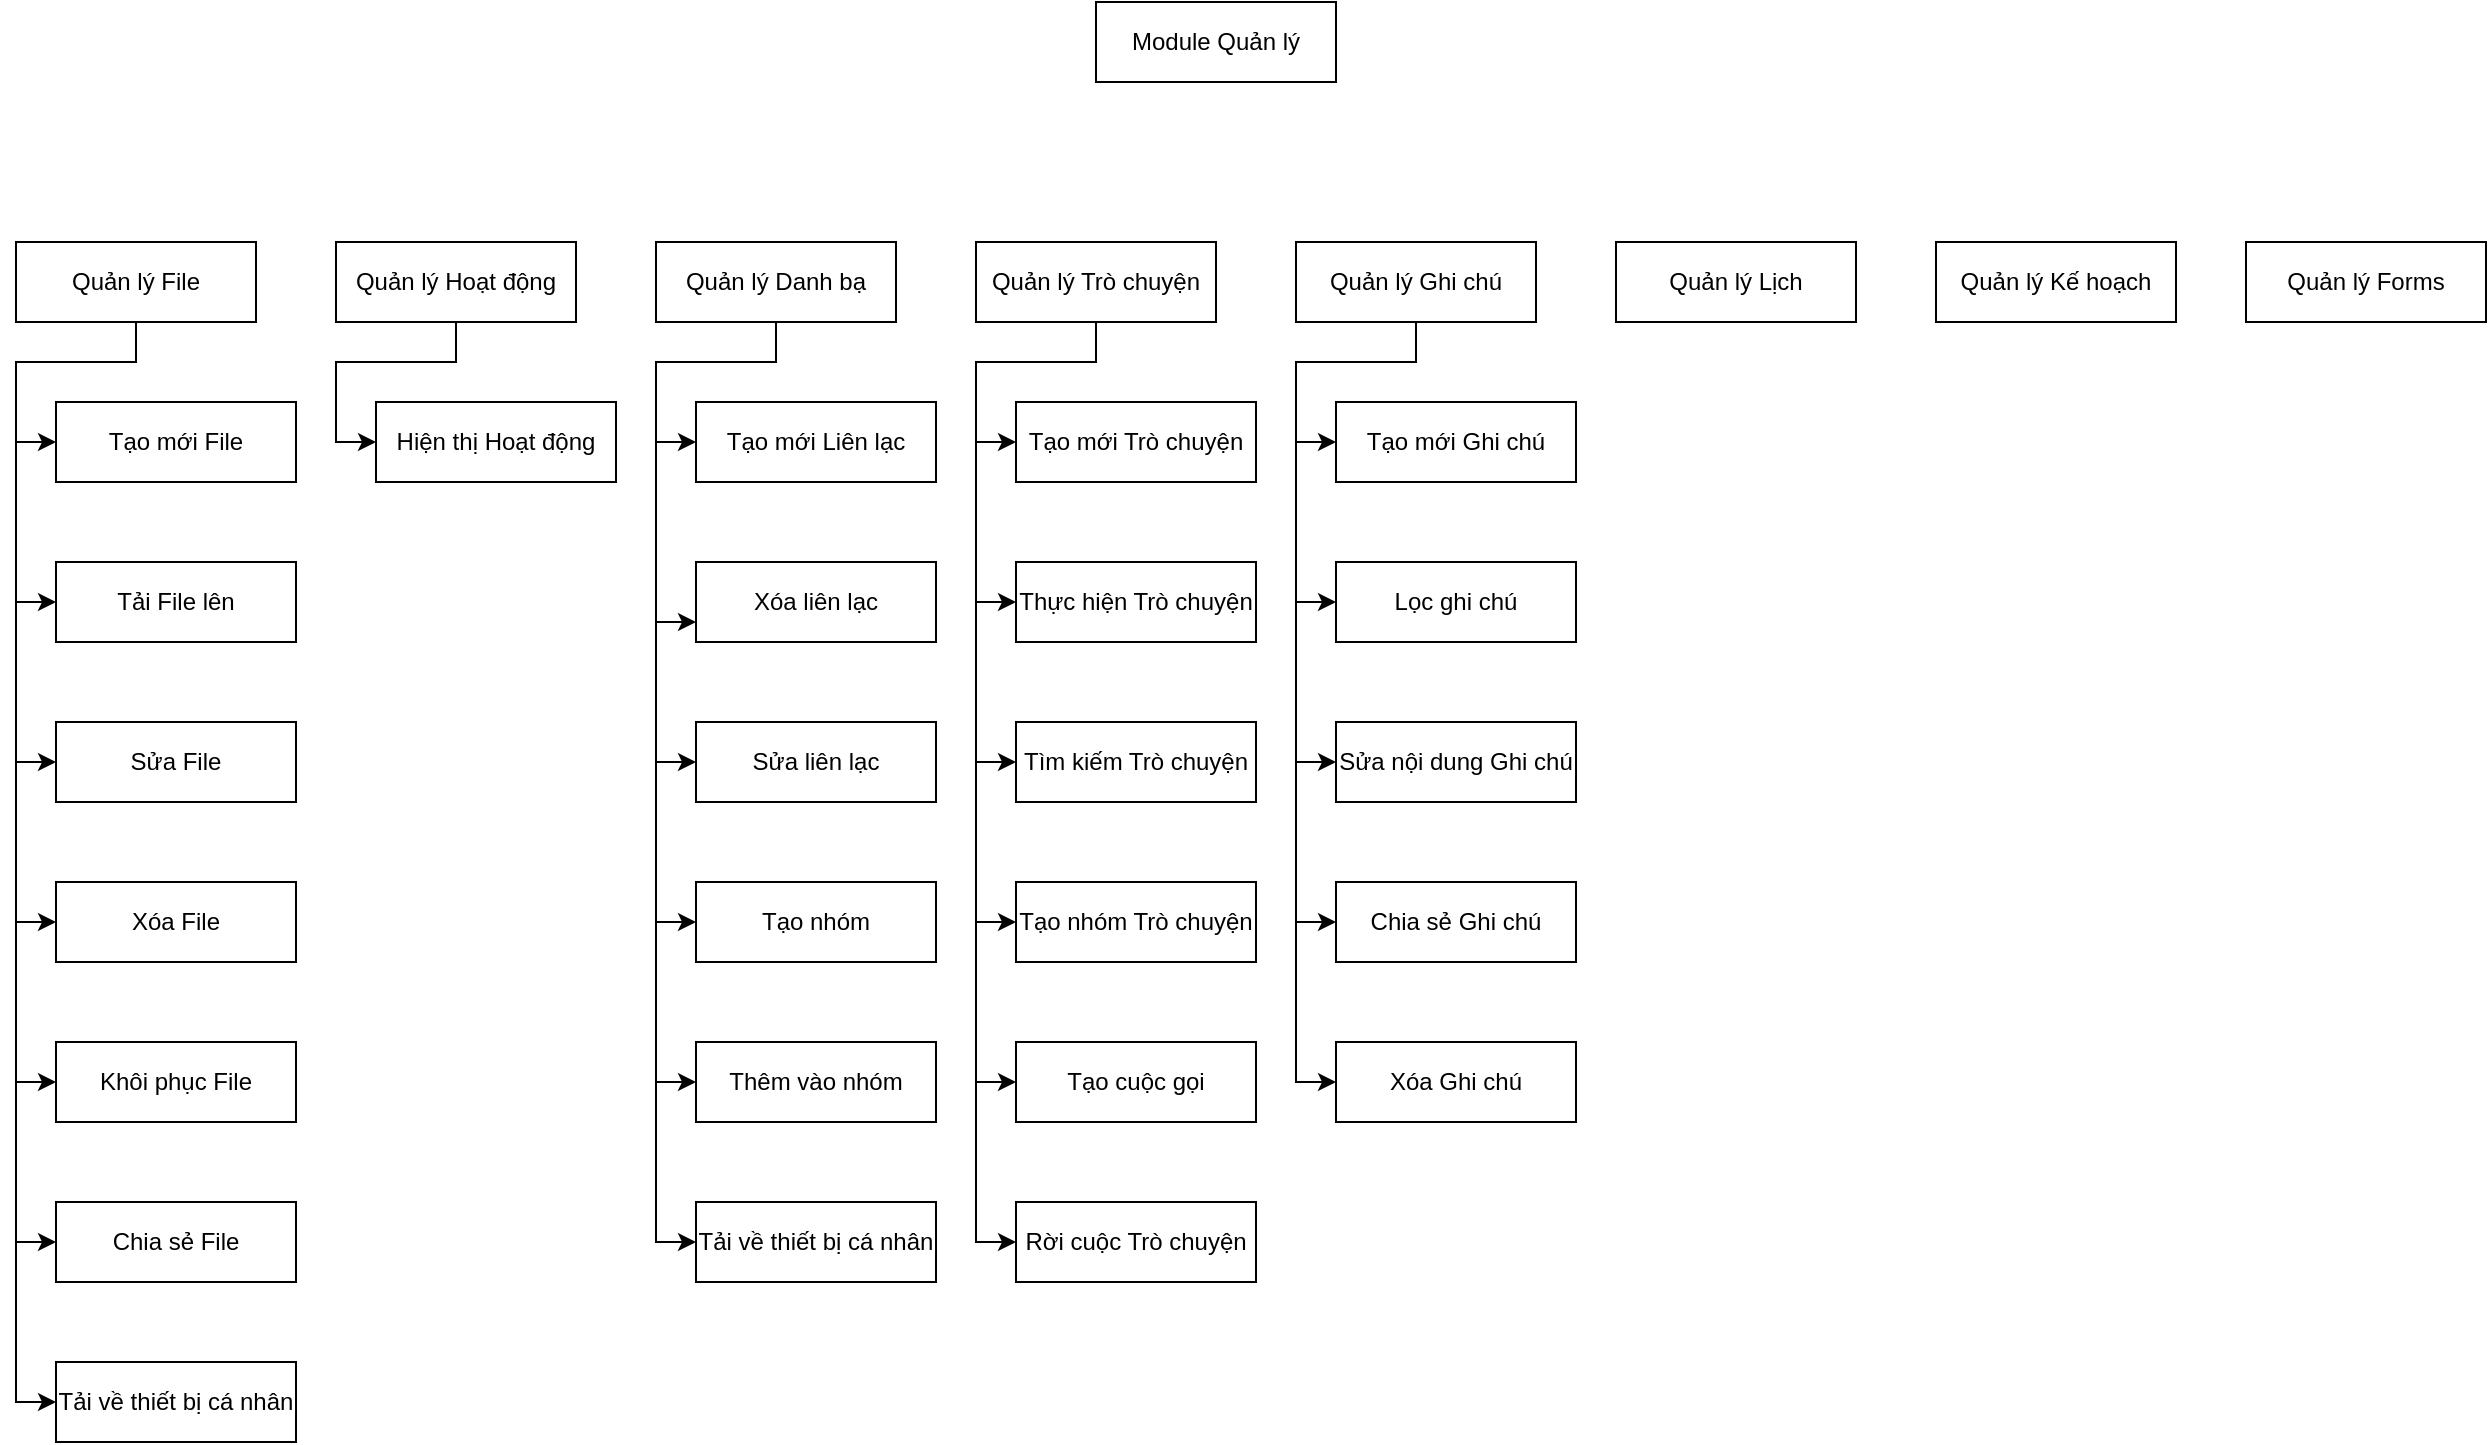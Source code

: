 <mxfile version="15.2.9" type="github">
  <diagram id="B1dUF2bx8qiRJ-lxZA6S" name="Page-1">
    <mxGraphModel dx="1422" dy="798" grid="1" gridSize="10" guides="1" tooltips="1" connect="1" arrows="1" fold="1" page="1" pageScale="1" pageWidth="850" pageHeight="1100" background="none" math="0" shadow="0">
      <root>
        <mxCell id="0" />
        <mxCell id="1" parent="0" />
        <mxCell id="9-4h55KnA5YL3kAn-MQn-1" value="Module Quản lý" style="rounded=0;whiteSpace=wrap;html=1;" vertex="1" parent="1">
          <mxGeometry x="580" y="480" width="120" height="40" as="geometry" />
        </mxCell>
        <mxCell id="9-4h55KnA5YL3kAn-MQn-17" style="edgeStyle=orthogonalEdgeStyle;rounded=0;orthogonalLoop=1;jettySize=auto;html=1;entryX=0;entryY=0.5;entryDx=0;entryDy=0;" edge="1" parent="1" source="9-4h55KnA5YL3kAn-MQn-2" target="9-4h55KnA5YL3kAn-MQn-11">
          <mxGeometry relative="1" as="geometry" />
        </mxCell>
        <mxCell id="9-4h55KnA5YL3kAn-MQn-18" style="edgeStyle=orthogonalEdgeStyle;rounded=0;orthogonalLoop=1;jettySize=auto;html=1;entryX=0;entryY=0.5;entryDx=0;entryDy=0;" edge="1" parent="1" target="9-4h55KnA5YL3kAn-MQn-12">
          <mxGeometry relative="1" as="geometry">
            <mxPoint x="100" y="660" as="sourcePoint" />
            <Array as="points">
              <mxPoint x="40" y="780" />
            </Array>
          </mxGeometry>
        </mxCell>
        <mxCell id="9-4h55KnA5YL3kAn-MQn-19" style="edgeStyle=orthogonalEdgeStyle;rounded=0;orthogonalLoop=1;jettySize=auto;html=1;entryX=0;entryY=0.5;entryDx=0;entryDy=0;" edge="1" parent="1" target="9-4h55KnA5YL3kAn-MQn-13">
          <mxGeometry relative="1" as="geometry">
            <mxPoint x="100" y="660" as="sourcePoint" />
            <Array as="points">
              <mxPoint x="40" y="860" />
            </Array>
          </mxGeometry>
        </mxCell>
        <mxCell id="9-4h55KnA5YL3kAn-MQn-20" style="edgeStyle=orthogonalEdgeStyle;rounded=0;orthogonalLoop=1;jettySize=auto;html=1;entryX=0;entryY=0.5;entryDx=0;entryDy=0;" edge="1" parent="1" target="9-4h55KnA5YL3kAn-MQn-14">
          <mxGeometry relative="1" as="geometry">
            <mxPoint x="100" y="660" as="sourcePoint" />
            <Array as="points">
              <mxPoint x="40" y="940" />
            </Array>
          </mxGeometry>
        </mxCell>
        <mxCell id="9-4h55KnA5YL3kAn-MQn-21" style="edgeStyle=orthogonalEdgeStyle;rounded=0;orthogonalLoop=1;jettySize=auto;html=1;entryX=0;entryY=0.5;entryDx=0;entryDy=0;" edge="1" parent="1" target="9-4h55KnA5YL3kAn-MQn-16">
          <mxGeometry relative="1" as="geometry">
            <mxPoint x="100" y="660" as="sourcePoint" />
            <Array as="points">
              <mxPoint x="40" y="1020" />
            </Array>
          </mxGeometry>
        </mxCell>
        <mxCell id="9-4h55KnA5YL3kAn-MQn-22" style="edgeStyle=orthogonalEdgeStyle;rounded=0;orthogonalLoop=1;jettySize=auto;html=1;entryX=0;entryY=0.5;entryDx=0;entryDy=0;" edge="1" parent="1" target="9-4h55KnA5YL3kAn-MQn-15">
          <mxGeometry relative="1" as="geometry">
            <mxPoint x="100" y="660" as="sourcePoint" />
            <Array as="points">
              <mxPoint x="40" y="1100" />
            </Array>
          </mxGeometry>
        </mxCell>
        <mxCell id="9-4h55KnA5YL3kAn-MQn-70" style="edgeStyle=orthogonalEdgeStyle;rounded=0;orthogonalLoop=1;jettySize=auto;html=1;entryX=0;entryY=0.5;entryDx=0;entryDy=0;" edge="1" parent="1" target="9-4h55KnA5YL3kAn-MQn-69">
          <mxGeometry relative="1" as="geometry">
            <mxPoint x="100" y="660" as="sourcePoint" />
            <Array as="points">
              <mxPoint x="40" y="1180" />
            </Array>
          </mxGeometry>
        </mxCell>
        <mxCell id="9-4h55KnA5YL3kAn-MQn-2" value="Quản lý File" style="rounded=0;whiteSpace=wrap;html=1;" vertex="1" parent="1">
          <mxGeometry x="40" y="600" width="120" height="40" as="geometry" />
        </mxCell>
        <mxCell id="9-4h55KnA5YL3kAn-MQn-30" style="edgeStyle=orthogonalEdgeStyle;rounded=0;orthogonalLoop=1;jettySize=auto;html=1;entryX=0;entryY=0.5;entryDx=0;entryDy=0;" edge="1" parent="1" source="9-4h55KnA5YL3kAn-MQn-3" target="9-4h55KnA5YL3kAn-MQn-24">
          <mxGeometry relative="1" as="geometry" />
        </mxCell>
        <mxCell id="9-4h55KnA5YL3kAn-MQn-3" value="Quản lý Hoạt động" style="rounded=0;whiteSpace=wrap;html=1;" vertex="1" parent="1">
          <mxGeometry x="200" y="600" width="120" height="40" as="geometry" />
        </mxCell>
        <mxCell id="9-4h55KnA5YL3kAn-MQn-83" style="edgeStyle=orthogonalEdgeStyle;rounded=0;orthogonalLoop=1;jettySize=auto;html=1;entryX=0;entryY=0.5;entryDx=0;entryDy=0;" edge="1" parent="1" source="9-4h55KnA5YL3kAn-MQn-4" target="9-4h55KnA5YL3kAn-MQn-76">
          <mxGeometry relative="1" as="geometry" />
        </mxCell>
        <mxCell id="9-4h55KnA5YL3kAn-MQn-84" style="edgeStyle=orthogonalEdgeStyle;rounded=0;orthogonalLoop=1;jettySize=auto;html=1;entryX=0;entryY=0.5;entryDx=0;entryDy=0;" edge="1" parent="1" target="9-4h55KnA5YL3kAn-MQn-77">
          <mxGeometry relative="1" as="geometry">
            <mxPoint x="580" y="660" as="sourcePoint" />
            <Array as="points">
              <mxPoint x="520" y="780" />
            </Array>
          </mxGeometry>
        </mxCell>
        <mxCell id="9-4h55KnA5YL3kAn-MQn-85" style="edgeStyle=orthogonalEdgeStyle;rounded=0;orthogonalLoop=1;jettySize=auto;html=1;entryX=0;entryY=0.5;entryDx=0;entryDy=0;" edge="1" parent="1" target="9-4h55KnA5YL3kAn-MQn-78">
          <mxGeometry relative="1" as="geometry">
            <mxPoint x="580" y="660" as="sourcePoint" />
            <Array as="points">
              <mxPoint x="520" y="860" />
            </Array>
          </mxGeometry>
        </mxCell>
        <mxCell id="9-4h55KnA5YL3kAn-MQn-86" style="edgeStyle=orthogonalEdgeStyle;rounded=0;orthogonalLoop=1;jettySize=auto;html=1;entryX=0;entryY=0.5;entryDx=0;entryDy=0;" edge="1" parent="1" target="9-4h55KnA5YL3kAn-MQn-79">
          <mxGeometry relative="1" as="geometry">
            <mxPoint x="580" y="660" as="sourcePoint" />
            <Array as="points">
              <mxPoint x="520" y="940" />
            </Array>
          </mxGeometry>
        </mxCell>
        <mxCell id="9-4h55KnA5YL3kAn-MQn-87" style="edgeStyle=orthogonalEdgeStyle;rounded=0;orthogonalLoop=1;jettySize=auto;html=1;entryX=0;entryY=0.5;entryDx=0;entryDy=0;" edge="1" parent="1" target="9-4h55KnA5YL3kAn-MQn-80">
          <mxGeometry relative="1" as="geometry">
            <mxPoint x="580" y="660" as="sourcePoint" />
            <Array as="points">
              <mxPoint x="520" y="1020" />
            </Array>
          </mxGeometry>
        </mxCell>
        <mxCell id="9-4h55KnA5YL3kAn-MQn-88" style="edgeStyle=orthogonalEdgeStyle;rounded=0;orthogonalLoop=1;jettySize=auto;html=1;entryX=0;entryY=0.5;entryDx=0;entryDy=0;" edge="1" parent="1" target="9-4h55KnA5YL3kAn-MQn-81">
          <mxGeometry relative="1" as="geometry">
            <mxPoint x="580" y="660" as="sourcePoint" />
            <Array as="points">
              <mxPoint x="520" y="1100" />
            </Array>
          </mxGeometry>
        </mxCell>
        <mxCell id="9-4h55KnA5YL3kAn-MQn-4" value="Quản lý Trò chuyện" style="rounded=0;whiteSpace=wrap;html=1;" vertex="1" parent="1">
          <mxGeometry x="520" y="600" width="120" height="40" as="geometry" />
        </mxCell>
        <mxCell id="9-4h55KnA5YL3kAn-MQn-71" style="edgeStyle=orthogonalEdgeStyle;rounded=0;orthogonalLoop=1;jettySize=auto;html=1;entryX=0;entryY=0.5;entryDx=0;entryDy=0;" edge="1" parent="1" source="9-4h55KnA5YL3kAn-MQn-5" target="9-4h55KnA5YL3kAn-MQn-63">
          <mxGeometry relative="1" as="geometry" />
        </mxCell>
        <mxCell id="9-4h55KnA5YL3kAn-MQn-72" style="edgeStyle=orthogonalEdgeStyle;rounded=0;orthogonalLoop=1;jettySize=auto;html=1;entryX=0;entryY=0.75;entryDx=0;entryDy=0;" edge="1" parent="1" target="9-4h55KnA5YL3kAn-MQn-64">
          <mxGeometry relative="1" as="geometry">
            <mxPoint x="410" y="660" as="sourcePoint" />
            <Array as="points">
              <mxPoint x="360" y="790" />
            </Array>
          </mxGeometry>
        </mxCell>
        <mxCell id="9-4h55KnA5YL3kAn-MQn-73" style="edgeStyle=orthogonalEdgeStyle;rounded=0;orthogonalLoop=1;jettySize=auto;html=1;entryX=0;entryY=0.5;entryDx=0;entryDy=0;" edge="1" parent="1" target="9-4h55KnA5YL3kAn-MQn-65">
          <mxGeometry relative="1" as="geometry">
            <mxPoint x="420" y="660" as="sourcePoint" />
            <Array as="points">
              <mxPoint x="360" y="860" />
            </Array>
          </mxGeometry>
        </mxCell>
        <mxCell id="9-4h55KnA5YL3kAn-MQn-74" style="edgeStyle=orthogonalEdgeStyle;rounded=0;orthogonalLoop=1;jettySize=auto;html=1;entryX=0;entryY=0.5;entryDx=0;entryDy=0;" edge="1" parent="1" target="9-4h55KnA5YL3kAn-MQn-66">
          <mxGeometry relative="1" as="geometry">
            <mxPoint x="420" y="660" as="sourcePoint" />
            <Array as="points">
              <mxPoint x="360" y="940" />
            </Array>
          </mxGeometry>
        </mxCell>
        <mxCell id="9-4h55KnA5YL3kAn-MQn-75" style="edgeStyle=orthogonalEdgeStyle;rounded=0;orthogonalLoop=1;jettySize=auto;html=1;entryX=0;entryY=0.5;entryDx=0;entryDy=0;" edge="1" parent="1" target="9-4h55KnA5YL3kAn-MQn-68">
          <mxGeometry relative="1" as="geometry">
            <mxPoint x="410" y="660" as="sourcePoint" />
            <Array as="points">
              <mxPoint x="360" y="1020" />
            </Array>
          </mxGeometry>
        </mxCell>
        <mxCell id="9-4h55KnA5YL3kAn-MQn-5" value="Quản lý Danh bạ" style="rounded=0;whiteSpace=wrap;html=1;" vertex="1" parent="1">
          <mxGeometry x="360" y="600" width="120" height="40" as="geometry" />
        </mxCell>
        <mxCell id="9-4h55KnA5YL3kAn-MQn-6" value="Quản lý Lịch" style="rounded=0;whiteSpace=wrap;html=1;" vertex="1" parent="1">
          <mxGeometry x="840" y="600" width="120" height="40" as="geometry" />
        </mxCell>
        <mxCell id="9-4h55KnA5YL3kAn-MQn-103" style="edgeStyle=orthogonalEdgeStyle;rounded=0;orthogonalLoop=1;jettySize=auto;html=1;entryX=0;entryY=0.5;entryDx=0;entryDy=0;" edge="1" parent="1" source="9-4h55KnA5YL3kAn-MQn-7" target="9-4h55KnA5YL3kAn-MQn-94">
          <mxGeometry relative="1" as="geometry" />
        </mxCell>
        <mxCell id="9-4h55KnA5YL3kAn-MQn-105" style="edgeStyle=orthogonalEdgeStyle;rounded=0;orthogonalLoop=1;jettySize=auto;html=1;entryX=0;entryY=0.5;entryDx=0;entryDy=0;" edge="1" parent="1" target="9-4h55KnA5YL3kAn-MQn-97">
          <mxGeometry relative="1" as="geometry">
            <mxPoint x="740" y="660" as="sourcePoint" />
            <Array as="points">
              <mxPoint x="680" y="780" />
            </Array>
          </mxGeometry>
        </mxCell>
        <mxCell id="9-4h55KnA5YL3kAn-MQn-106" style="edgeStyle=orthogonalEdgeStyle;rounded=0;orthogonalLoop=1;jettySize=auto;html=1;entryX=0;entryY=0.5;entryDx=0;entryDy=0;" edge="1" parent="1" target="9-4h55KnA5YL3kAn-MQn-96">
          <mxGeometry relative="1" as="geometry">
            <mxPoint x="730" y="660" as="sourcePoint" />
            <Array as="points">
              <mxPoint x="680" y="860" />
            </Array>
          </mxGeometry>
        </mxCell>
        <mxCell id="9-4h55KnA5YL3kAn-MQn-107" style="edgeStyle=orthogonalEdgeStyle;rounded=0;orthogonalLoop=1;jettySize=auto;html=1;entryX=0;entryY=0.5;entryDx=0;entryDy=0;" edge="1" parent="1" target="9-4h55KnA5YL3kAn-MQn-99">
          <mxGeometry relative="1" as="geometry">
            <mxPoint x="740" y="660" as="sourcePoint" />
            <Array as="points">
              <mxPoint x="680" y="940" />
            </Array>
          </mxGeometry>
        </mxCell>
        <mxCell id="9-4h55KnA5YL3kAn-MQn-108" style="edgeStyle=orthogonalEdgeStyle;rounded=0;orthogonalLoop=1;jettySize=auto;html=1;entryX=0;entryY=0.5;entryDx=0;entryDy=0;" edge="1" parent="1" target="9-4h55KnA5YL3kAn-MQn-98">
          <mxGeometry relative="1" as="geometry">
            <mxPoint x="740" y="660" as="sourcePoint" />
            <Array as="points">
              <mxPoint x="680" y="1020" />
            </Array>
          </mxGeometry>
        </mxCell>
        <mxCell id="9-4h55KnA5YL3kAn-MQn-7" value="Quản lý Ghi chú" style="rounded=0;whiteSpace=wrap;html=1;" vertex="1" parent="1">
          <mxGeometry x="680" y="600" width="120" height="40" as="geometry" />
        </mxCell>
        <mxCell id="9-4h55KnA5YL3kAn-MQn-8" value="Quản lý Kế hoạch" style="rounded=0;whiteSpace=wrap;html=1;" vertex="1" parent="1">
          <mxGeometry x="1000" y="600" width="120" height="40" as="geometry" />
        </mxCell>
        <mxCell id="9-4h55KnA5YL3kAn-MQn-9" value="Quản lý Forms" style="rounded=0;whiteSpace=wrap;html=1;" vertex="1" parent="1">
          <mxGeometry x="1155" y="600" width="120" height="40" as="geometry" />
        </mxCell>
        <mxCell id="9-4h55KnA5YL3kAn-MQn-11" value="Tạo mới File" style="rounded=0;whiteSpace=wrap;html=1;" vertex="1" parent="1">
          <mxGeometry x="60" y="680" width="120" height="40" as="geometry" />
        </mxCell>
        <mxCell id="9-4h55KnA5YL3kAn-MQn-12" value="Tải File lên" style="rounded=0;whiteSpace=wrap;html=1;" vertex="1" parent="1">
          <mxGeometry x="60" y="760" width="120" height="40" as="geometry" />
        </mxCell>
        <mxCell id="9-4h55KnA5YL3kAn-MQn-13" value="Sửa File" style="rounded=0;whiteSpace=wrap;html=1;" vertex="1" parent="1">
          <mxGeometry x="60" y="840" width="120" height="40" as="geometry" />
        </mxCell>
        <mxCell id="9-4h55KnA5YL3kAn-MQn-14" value="Xóa File" style="rounded=0;whiteSpace=wrap;html=1;" vertex="1" parent="1">
          <mxGeometry x="60" y="920" width="120" height="40" as="geometry" />
        </mxCell>
        <mxCell id="9-4h55KnA5YL3kAn-MQn-15" value="Chia sẻ File" style="rounded=0;whiteSpace=wrap;html=1;" vertex="1" parent="1">
          <mxGeometry x="60" y="1080" width="120" height="40" as="geometry" />
        </mxCell>
        <mxCell id="9-4h55KnA5YL3kAn-MQn-16" value="Khôi phục File" style="rounded=0;whiteSpace=wrap;html=1;" vertex="1" parent="1">
          <mxGeometry x="60" y="1000" width="120" height="40" as="geometry" />
        </mxCell>
        <mxCell id="9-4h55KnA5YL3kAn-MQn-24" value="Hiện thị Hoạt động" style="rounded=0;whiteSpace=wrap;html=1;" vertex="1" parent="1">
          <mxGeometry x="220" y="680" width="120" height="40" as="geometry" />
        </mxCell>
        <mxCell id="9-4h55KnA5YL3kAn-MQn-62" style="edgeStyle=orthogonalEdgeStyle;rounded=0;orthogonalLoop=1;jettySize=auto;html=1;entryX=0;entryY=0.5;entryDx=0;entryDy=0;" edge="1" parent="1" target="9-4h55KnA5YL3kAn-MQn-67">
          <mxGeometry relative="1" as="geometry">
            <mxPoint x="420" y="660" as="sourcePoint" />
            <Array as="points">
              <mxPoint x="360" y="1100" />
            </Array>
          </mxGeometry>
        </mxCell>
        <mxCell id="9-4h55KnA5YL3kAn-MQn-63" value="Tạo mới Liên lạc" style="rounded=0;whiteSpace=wrap;html=1;" vertex="1" parent="1">
          <mxGeometry x="380" y="680" width="120" height="40" as="geometry" />
        </mxCell>
        <mxCell id="9-4h55KnA5YL3kAn-MQn-64" value="Xóa liên lạc" style="rounded=0;whiteSpace=wrap;html=1;" vertex="1" parent="1">
          <mxGeometry x="380" y="760" width="120" height="40" as="geometry" />
        </mxCell>
        <mxCell id="9-4h55KnA5YL3kAn-MQn-65" value="Sửa liên lạc" style="rounded=0;whiteSpace=wrap;html=1;" vertex="1" parent="1">
          <mxGeometry x="380" y="840" width="120" height="40" as="geometry" />
        </mxCell>
        <mxCell id="9-4h55KnA5YL3kAn-MQn-66" value="Tạo nhóm" style="rounded=0;whiteSpace=wrap;html=1;" vertex="1" parent="1">
          <mxGeometry x="380" y="920" width="120" height="40" as="geometry" />
        </mxCell>
        <mxCell id="9-4h55KnA5YL3kAn-MQn-67" value="Tải về thiết bị cá nhân" style="rounded=0;whiteSpace=wrap;html=1;" vertex="1" parent="1">
          <mxGeometry x="380" y="1080" width="120" height="40" as="geometry" />
        </mxCell>
        <mxCell id="9-4h55KnA5YL3kAn-MQn-68" value="Thêm vào nhóm" style="rounded=0;whiteSpace=wrap;html=1;" vertex="1" parent="1">
          <mxGeometry x="380" y="1000" width="120" height="40" as="geometry" />
        </mxCell>
        <mxCell id="9-4h55KnA5YL3kAn-MQn-69" value="Tải về thiết bị cá nhân" style="rounded=0;whiteSpace=wrap;html=1;" vertex="1" parent="1">
          <mxGeometry x="60" y="1160" width="120" height="40" as="geometry" />
        </mxCell>
        <mxCell id="9-4h55KnA5YL3kAn-MQn-76" value="Tạo mới Trò chuyện" style="rounded=0;whiteSpace=wrap;html=1;" vertex="1" parent="1">
          <mxGeometry x="540" y="680" width="120" height="40" as="geometry" />
        </mxCell>
        <mxCell id="9-4h55KnA5YL3kAn-MQn-77" value="Thực hiện Trò chuyện" style="rounded=0;whiteSpace=wrap;html=1;" vertex="1" parent="1">
          <mxGeometry x="540" y="760" width="120" height="40" as="geometry" />
        </mxCell>
        <mxCell id="9-4h55KnA5YL3kAn-MQn-78" value="Tìm kiếm Trò chuyện" style="rounded=0;whiteSpace=wrap;html=1;" vertex="1" parent="1">
          <mxGeometry x="540" y="840" width="120" height="40" as="geometry" />
        </mxCell>
        <mxCell id="9-4h55KnA5YL3kAn-MQn-79" value="Tạo nhóm Trò chuyện" style="rounded=0;whiteSpace=wrap;html=1;" vertex="1" parent="1">
          <mxGeometry x="540" y="920" width="120" height="40" as="geometry" />
        </mxCell>
        <mxCell id="9-4h55KnA5YL3kAn-MQn-80" value="Tạo cuộc gọi" style="rounded=0;whiteSpace=wrap;html=1;" vertex="1" parent="1">
          <mxGeometry x="540" y="1000" width="120" height="40" as="geometry" />
        </mxCell>
        <mxCell id="9-4h55KnA5YL3kAn-MQn-81" value="Rời cuộc Trò chuyện" style="rounded=0;whiteSpace=wrap;html=1;" vertex="1" parent="1">
          <mxGeometry x="540" y="1080" width="120" height="40" as="geometry" />
        </mxCell>
        <mxCell id="9-4h55KnA5YL3kAn-MQn-89" value="Tạo mới File" style="rounded=0;whiteSpace=wrap;html=1;" vertex="1" parent="1">
          <mxGeometry x="60" y="680" width="120" height="40" as="geometry" />
        </mxCell>
        <mxCell id="9-4h55KnA5YL3kAn-MQn-90" value="Tải File lên" style="rounded=0;whiteSpace=wrap;html=1;" vertex="1" parent="1">
          <mxGeometry x="60" y="760" width="120" height="40" as="geometry" />
        </mxCell>
        <mxCell id="9-4h55KnA5YL3kAn-MQn-91" value="Sửa File" style="rounded=0;whiteSpace=wrap;html=1;" vertex="1" parent="1">
          <mxGeometry x="60" y="840" width="120" height="40" as="geometry" />
        </mxCell>
        <mxCell id="9-4h55KnA5YL3kAn-MQn-92" value="Xóa File" style="rounded=0;whiteSpace=wrap;html=1;" vertex="1" parent="1">
          <mxGeometry x="60" y="920" width="120" height="40" as="geometry" />
        </mxCell>
        <mxCell id="9-4h55KnA5YL3kAn-MQn-93" value="Khôi phục File" style="rounded=0;whiteSpace=wrap;html=1;" vertex="1" parent="1">
          <mxGeometry x="60" y="1000" width="120" height="40" as="geometry" />
        </mxCell>
        <mxCell id="9-4h55KnA5YL3kAn-MQn-94" value="Tạo mới Ghi chú" style="rounded=0;whiteSpace=wrap;html=1;" vertex="1" parent="1">
          <mxGeometry x="700" y="680" width="120" height="40" as="geometry" />
        </mxCell>
        <mxCell id="9-4h55KnA5YL3kAn-MQn-96" value="Sửa nội dung Ghi chú" style="rounded=0;whiteSpace=wrap;html=1;" vertex="1" parent="1">
          <mxGeometry x="700" y="840" width="120" height="40" as="geometry" />
        </mxCell>
        <mxCell id="9-4h55KnA5YL3kAn-MQn-97" value="Lọc ghi chú" style="rounded=0;whiteSpace=wrap;html=1;" vertex="1" parent="1">
          <mxGeometry x="700" y="760" width="120" height="40" as="geometry" />
        </mxCell>
        <mxCell id="9-4h55KnA5YL3kAn-MQn-98" value="Xóa Ghi chú" style="rounded=0;whiteSpace=wrap;html=1;" vertex="1" parent="1">
          <mxGeometry x="700" y="1000" width="120" height="40" as="geometry" />
        </mxCell>
        <mxCell id="9-4h55KnA5YL3kAn-MQn-99" value="Chia sẻ Ghi chú" style="rounded=0;whiteSpace=wrap;html=1;" vertex="1" parent="1">
          <mxGeometry x="700" y="920" width="120" height="40" as="geometry" />
        </mxCell>
      </root>
    </mxGraphModel>
  </diagram>
</mxfile>
